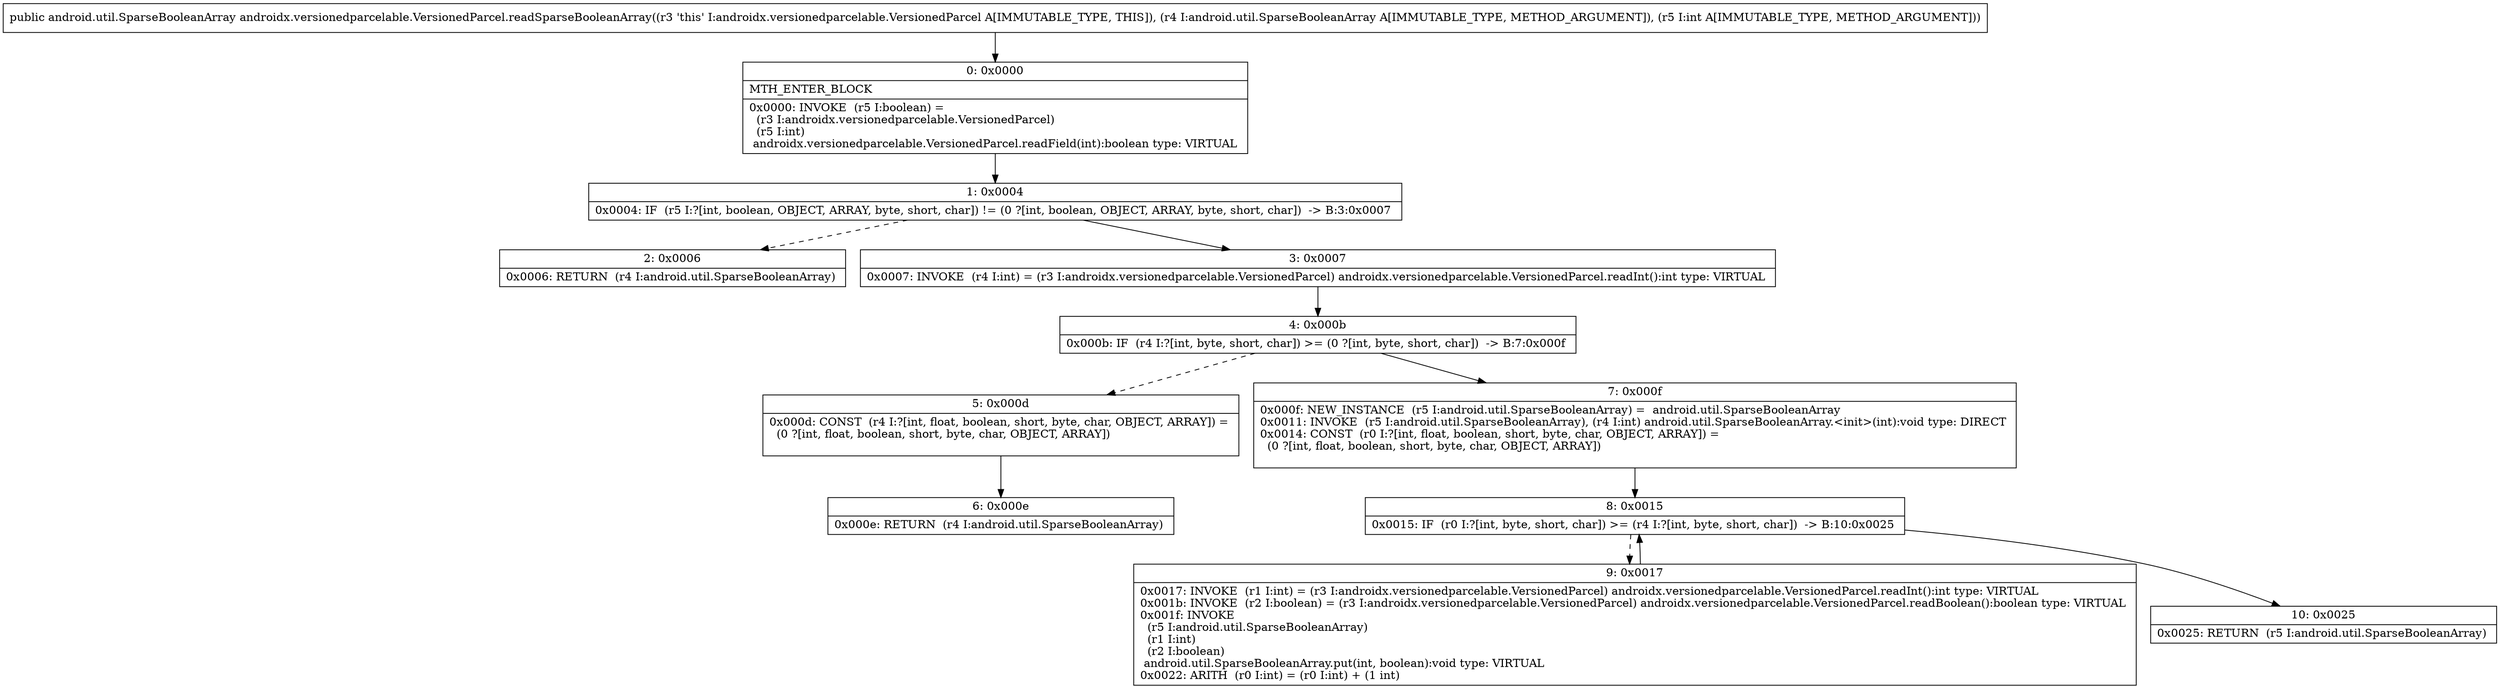 digraph "CFG forandroidx.versionedparcelable.VersionedParcel.readSparseBooleanArray(Landroid\/util\/SparseBooleanArray;I)Landroid\/util\/SparseBooleanArray;" {
Node_0 [shape=record,label="{0\:\ 0x0000|MTH_ENTER_BLOCK\l|0x0000: INVOKE  (r5 I:boolean) = \l  (r3 I:androidx.versionedparcelable.VersionedParcel)\l  (r5 I:int)\l androidx.versionedparcelable.VersionedParcel.readField(int):boolean type: VIRTUAL \l}"];
Node_1 [shape=record,label="{1\:\ 0x0004|0x0004: IF  (r5 I:?[int, boolean, OBJECT, ARRAY, byte, short, char]) != (0 ?[int, boolean, OBJECT, ARRAY, byte, short, char])  \-\> B:3:0x0007 \l}"];
Node_2 [shape=record,label="{2\:\ 0x0006|0x0006: RETURN  (r4 I:android.util.SparseBooleanArray) \l}"];
Node_3 [shape=record,label="{3\:\ 0x0007|0x0007: INVOKE  (r4 I:int) = (r3 I:androidx.versionedparcelable.VersionedParcel) androidx.versionedparcelable.VersionedParcel.readInt():int type: VIRTUAL \l}"];
Node_4 [shape=record,label="{4\:\ 0x000b|0x000b: IF  (r4 I:?[int, byte, short, char]) \>= (0 ?[int, byte, short, char])  \-\> B:7:0x000f \l}"];
Node_5 [shape=record,label="{5\:\ 0x000d|0x000d: CONST  (r4 I:?[int, float, boolean, short, byte, char, OBJECT, ARRAY]) = \l  (0 ?[int, float, boolean, short, byte, char, OBJECT, ARRAY])\l \l}"];
Node_6 [shape=record,label="{6\:\ 0x000e|0x000e: RETURN  (r4 I:android.util.SparseBooleanArray) \l}"];
Node_7 [shape=record,label="{7\:\ 0x000f|0x000f: NEW_INSTANCE  (r5 I:android.util.SparseBooleanArray) =  android.util.SparseBooleanArray \l0x0011: INVOKE  (r5 I:android.util.SparseBooleanArray), (r4 I:int) android.util.SparseBooleanArray.\<init\>(int):void type: DIRECT \l0x0014: CONST  (r0 I:?[int, float, boolean, short, byte, char, OBJECT, ARRAY]) = \l  (0 ?[int, float, boolean, short, byte, char, OBJECT, ARRAY])\l \l}"];
Node_8 [shape=record,label="{8\:\ 0x0015|0x0015: IF  (r0 I:?[int, byte, short, char]) \>= (r4 I:?[int, byte, short, char])  \-\> B:10:0x0025 \l}"];
Node_9 [shape=record,label="{9\:\ 0x0017|0x0017: INVOKE  (r1 I:int) = (r3 I:androidx.versionedparcelable.VersionedParcel) androidx.versionedparcelable.VersionedParcel.readInt():int type: VIRTUAL \l0x001b: INVOKE  (r2 I:boolean) = (r3 I:androidx.versionedparcelable.VersionedParcel) androidx.versionedparcelable.VersionedParcel.readBoolean():boolean type: VIRTUAL \l0x001f: INVOKE  \l  (r5 I:android.util.SparseBooleanArray)\l  (r1 I:int)\l  (r2 I:boolean)\l android.util.SparseBooleanArray.put(int, boolean):void type: VIRTUAL \l0x0022: ARITH  (r0 I:int) = (r0 I:int) + (1 int) \l}"];
Node_10 [shape=record,label="{10\:\ 0x0025|0x0025: RETURN  (r5 I:android.util.SparseBooleanArray) \l}"];
MethodNode[shape=record,label="{public android.util.SparseBooleanArray androidx.versionedparcelable.VersionedParcel.readSparseBooleanArray((r3 'this' I:androidx.versionedparcelable.VersionedParcel A[IMMUTABLE_TYPE, THIS]), (r4 I:android.util.SparseBooleanArray A[IMMUTABLE_TYPE, METHOD_ARGUMENT]), (r5 I:int A[IMMUTABLE_TYPE, METHOD_ARGUMENT])) }"];
MethodNode -> Node_0;
Node_0 -> Node_1;
Node_1 -> Node_2[style=dashed];
Node_1 -> Node_3;
Node_3 -> Node_4;
Node_4 -> Node_5[style=dashed];
Node_4 -> Node_7;
Node_5 -> Node_6;
Node_7 -> Node_8;
Node_8 -> Node_9[style=dashed];
Node_8 -> Node_10;
Node_9 -> Node_8;
}

